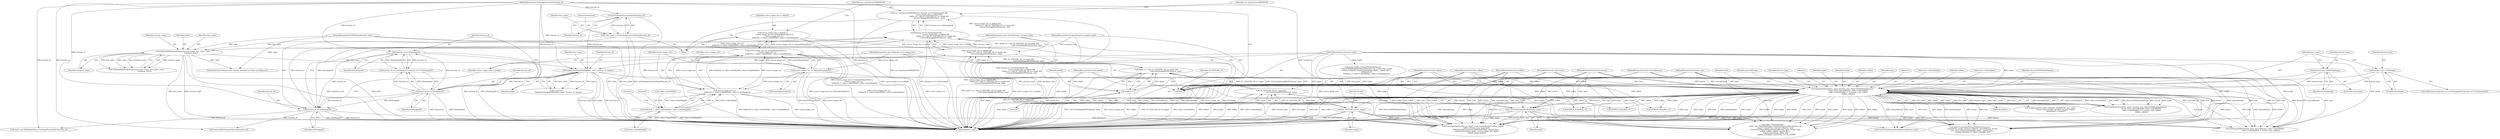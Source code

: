 digraph "0_Chrome_3298d3abf47b3a7a10e44c07d821c68a5c8aa935@API" {
"1000223" [label="(Call,use_copyTextureCHROMIUM = function_id == kTexImage2D &&\n                                       source_image_rect_is_default &&\n                                       depth == 1 && GL_TEXTURE_2D == target &&\n                                       CanUseTexImageByGPU(format, type))"];
"1000225" [label="(Call,function_id == kTexImage2D &&\n                                       source_image_rect_is_default &&\n                                       depth == 1 && GL_TEXTURE_2D == target &&\n                                       CanUseTexImageByGPU(format, type))"];
"1000226" [label="(Call,function_id == kTexImage2D)"];
"1000150" [label="(Call,function_id == kTexImage3D)"];
"1000147" [label="(Call,function_id == kTexImage2D)"];
"1000136" [label="(Call,ValidateTexImageBinding(func_name, function_id, target))"];
"1000127" [label="(Call,ValidateHTMLVideoElement(security_origin, func_name, video,\n                                exception_state))"];
"1000101" [label="(MethodParameterIn,const SecurityOrigin* security_origin)"];
"1000118" [label="(Call,* func_name = GetTexImageFunctionName(function_id))"];
"1000120" [label="(Call,GetTexImageFunctionName(function_id))"];
"1000102" [label="(MethodParameterIn,TexImageFunctionID function_id)"];
"1000111" [label="(MethodParameterIn,HTMLVideoElement* video)"];
"1000115" [label="(MethodParameterIn,ExceptionState& exception_state)"];
"1000103" [label="(MethodParameterIn,GLenum target)"];
"1000229" [label="(Call,source_image_rect_is_default &&\n                                       depth == 1 && GL_TEXTURE_2D == target &&\n                                       CanUseTexImageByGPU(format, type))"];
"1000209" [label="(Call,source_image_rect_is_default =\n       source_image_rect == SentinelEmptyRect() ||\n       source_image_rect ==\n          IntRect(0, 0, video->videoWidth(), video->videoHeight()))"];
"1000211" [label="(Call,source_image_rect == SentinelEmptyRect() ||\n       source_image_rect ==\n          IntRect(0, 0, video->videoWidth(), video->videoHeight()))"];
"1000212" [label="(Call,source_image_rect == SentinelEmptyRect())"];
"1000112" [label="(MethodParameterIn,const IntRect& source_image_rect)"];
"1000215" [label="(Call,source_image_rect ==\n          IntRect(0, 0, video->videoWidth(), video->videoHeight()))"];
"1000217" [label="(Call,IntRect(0, 0, video->videoWidth(), video->videoHeight()))"];
"1000231" [label="(Call,depth == 1 && GL_TEXTURE_2D == target &&\n                                       CanUseTexImageByGPU(format, type))"];
"1000232" [label="(Call,depth == 1)"];
"1000113" [label="(MethodParameterIn,GLsizei depth)"];
"1000235" [label="(Call,GL_TEXTURE_2D == target &&\n                                       CanUseTexImageByGPU(format, type))"];
"1000236" [label="(Call,GL_TEXTURE_2D == target)"];
"1000162" [label="(Call,ValidateTexFunc(func_name, function_type, kSourceHTMLVideoElement,\n                       target, level, internalformat, video->videoWidth(),\n                       video->videoHeight(), 1, 0, format, type, xoffset,\n                       yoffset, zoffset))"];
"1000157" [label="(Call,function_type = kTexSubImage)"];
"1000153" [label="(Call,function_type = kTexImage)"];
"1000104" [label="(MethodParameterIn,GLint level)"];
"1000105" [label="(MethodParameterIn,GLint internalformat)"];
"1000106" [label="(MethodParameterIn,GLenum format)"];
"1000107" [label="(MethodParameterIn,GLenum type)"];
"1000108" [label="(MethodParameterIn,GLint xoffset)"];
"1000109" [label="(MethodParameterIn,GLint yoffset)"];
"1000110" [label="(MethodParameterIn,GLint zoffset)"];
"1000239" [label="(Call,CanUseTexImageByGPU(format, type))"];
"1000150" [label="(Call,function_id == kTexImage3D)"];
"1000175" [label="(Identifier,xoffset)"];
"1000161" [label="(Call,!ValidateTexFunc(func_name, function_type, kSourceHTMLVideoElement,\n                       target, level, internalformat, video->videoWidth(),\n                       video->videoHeight(), 1, 0, format, type, xoffset,\n                       yoffset, zoffset))"];
"1000119" [label="(Identifier,func_name)"];
"1000169" [label="(Call,video->videoWidth())"];
"1000159" [label="(Identifier,kTexSubImage)"];
"1000210" [label="(Identifier,source_image_rect_is_default)"];
"1000235" [label="(Call,GL_TEXTURE_2D == target &&\n                                       CanUseTexImageByGPU(format, type))"];
"1000233" [label="(Identifier,depth)"];
"1000177" [label="(Identifier,zoffset)"];
"1000120" [label="(Call,GetTexImageFunctionName(function_id))"];
"1000134" [label="(Call,* texture =\n      ValidateTexImageBinding(func_name, function_id, target))"];
"1000213" [label="(Identifier,source_image_rect)"];
"1000102" [label="(MethodParameterIn,TexImageFunctionID function_id)"];
"1000112" [label="(MethodParameterIn,const IntRect& source_image_rect)"];
"1000281" [label="(Call,static_cast<WebMediaPlayer::TexImageFunctionID>(function_id))"];
"1000107" [label="(MethodParameterIn,GLenum type)"];
"1000203" [label="(Call,SynthesizeGLError(GL_INVALID_OPERATION, func_name,\n                      \"source sub-rectangle specified via pixel unpack \"\n                      \"parameters is invalid\"))"];
"1000212" [label="(Call,source_image_rect == SentinelEmptyRect())"];
"1000209" [label="(Call,source_image_rect_is_default =\n       source_image_rect == SentinelEmptyRect() ||\n       source_image_rect ==\n          IntRect(0, 0, video->videoWidth(), video->videoHeight()))"];
"1000220" [label="(Call,video->videoWidth())"];
"1000392" [label="(MethodReturn,void)"];
"1000234" [label="(Literal,1)"];
"1000127" [label="(Call,ValidateHTMLVideoElement(security_origin, func_name, video,\n                                exception_state))"];
"1000288" [label="(Call,ConvertTexInternalFormat(internalformat, type))"];
"1000343" [label="(Call,FunctionIDToSnapshotReason(function_id))"];
"1000214" [label="(Call,SentinelEmptyRect())"];
"1000151" [label="(Identifier,function_id)"];
"1000331" [label="(Call,TexImage2DBase(target, level, internalformat, video->videoWidth(),\n                       video->videoHeight(), 0, format, type, nullptr))"];
"1000155" [label="(Identifier,kTexImage)"];
"1000162" [label="(Call,ValidateTexFunc(func_name, function_type, kSourceHTMLVideoElement,\n                       target, level, internalformat, video->videoWidth(),\n                       video->videoHeight(), 1, 0, format, type, xoffset,\n                       yoffset, zoffset))"];
"1000217" [label="(Call,IntRect(0, 0, video->videoWidth(), video->videoHeight()))"];
"1000128" [label="(Identifier,security_origin)"];
"1000136" [label="(Call,ValidateTexImageBinding(func_name, function_id, target))"];
"1000121" [label="(Identifier,function_id)"];
"1000131" [label="(Identifier,exception_state)"];
"1000280" [label="(Call,video->TexImageImpl(\n            static_cast<WebMediaPlayer::TexImageFunctionID>(function_id),\n            target, ContextGL(), texture->Object(), level,\n            ConvertTexInternalFormat(internalformat, type), format, type,\n            xoffset, yoffset, zoffset, unpack_flip_y_,\n            unpack_premultiply_alpha_ &&\n                unpack_colorspace_conversion_ == GL_NONE))"];
"1000111" [label="(MethodParameterIn,HTMLVideoElement* video)"];
"1000165" [label="(Identifier,kSourceHTMLVideoElement)"];
"1000156" [label="(ControlStructure,else)"];
"1000373" [label="(Call,TexImageImpl(function_id, target, level, internalformat, xoffset, yoffset,\n               zoffset, format, type, image.get(),\n               WebGLImageConversion::kHtmlDomVideo, unpack_flip_y_,\n               unpack_premultiply_alpha_, source_image_rect, depth,\n               unpack_image_height))"];
"1000167" [label="(Identifier,level)"];
"1000104" [label="(MethodParameterIn,GLint level)"];
"1000239" [label="(Call,CanUseTexImageByGPU(format, type))"];
"1000101" [label="(MethodParameterIn,const SecurityOrigin* security_origin)"];
"1000145" [label="(ControlStructure,if (function_id == kTexImage2D || function_id == kTexImage3D))"];
"1000126" [label="(Call,!ValidateHTMLVideoElement(security_origin, func_name, video,\n                                exception_state))"];
"1000232" [label="(Call,depth == 1)"];
"1000106" [label="(MethodParameterIn,GLenum format)"];
"1000168" [label="(Identifier,internalformat)"];
"1000148" [label="(Identifier,function_id)"];
"1000164" [label="(Identifier,function_type)"];
"1000227" [label="(Identifier,function_id)"];
"1000172" [label="(Literal,0)"];
"1000109" [label="(MethodParameterIn,GLint yoffset)"];
"1000236" [label="(Call,GL_TEXTURE_2D == target)"];
"1000154" [label="(Identifier,function_type)"];
"1000230" [label="(Identifier,source_image_rect_is_default)"];
"1000365" [label="(Call,VideoFrameToImage(video, already_uploaded_id, frame_metadata_ptr))"];
"1000116" [label="(Block,)"];
"1000251" [label="(Call,DCHECK_EQ(zoffset, 0))"];
"1000342" [label="(Call,image_buffer->CopyToPlatformTexture(\n                FunctionIDToSnapshotReason(function_id), ContextGL(), target,\n                texture->Object(), unpack_premultiply_alpha_, unpack_flip_y_,\n                IntPoint(0, 0),\n                IntRect(0, 0, video->videoWidth(), video->videoHeight())))"];
"1000231" [label="(Call,depth == 1 && GL_TEXTURE_2D == target &&\n                                       CanUseTexImageByGPU(format, type))"];
"1000166" [label="(Identifier,target)"];
"1000110" [label="(MethodParameterIn,GLint zoffset)"];
"1000130" [label="(Identifier,video)"];
"1000248" [label="(Call,DCHECK_EQ(yoffset, 0))"];
"1000245" [label="(Call,DCHECK_EQ(xoffset, 0))"];
"1000229" [label="(Call,source_image_rect_is_default &&\n                                       depth == 1 && GL_TEXTURE_2D == target &&\n                                       CanUseTexImageByGPU(format, type))"];
"1000223" [label="(Call,use_copyTextureCHROMIUM = function_id == kTexImage2D &&\n                                       source_image_rect_is_default &&\n                                       depth == 1 && GL_TEXTURE_2D == target &&\n                                       CanUseTexImageByGPU(format, type))"];
"1000173" [label="(Identifier,format)"];
"1000147" [label="(Call,function_id == kTexImage2D)"];
"1000238" [label="(Identifier,target)"];
"1000113" [label="(MethodParameterIn,GLsizei depth)"];
"1000123" [label="(Call,isContextLost())"];
"1000237" [label="(Identifier,GL_TEXTURE_2D)"];
"1000158" [label="(Identifier,function_type)"];
"1000240" [label="(Identifier,format)"];
"1000224" [label="(Identifier,use_copyTextureCHROMIUM)"];
"1000219" [label="(Literal,0)"];
"1000211" [label="(Call,source_image_rect == SentinelEmptyRect() ||\n       source_image_rect ==\n          IntRect(0, 0, video->videoWidth(), video->videoHeight()))"];
"1000226" [label="(Call,function_id == kTexImage2D)"];
"1000118" [label="(Call,* func_name = GetTexImageFunctionName(function_id))"];
"1000105" [label="(MethodParameterIn,GLint internalformat)"];
"1000176" [label="(Identifier,yoffset)"];
"1000216" [label="(Identifier,source_image_rect)"];
"1000139" [label="(Identifier,target)"];
"1000153" [label="(Call,function_type = kTexImage)"];
"1000241" [label="(Identifier,type)"];
"1000228" [label="(Identifier,kTexImage2D)"];
"1000103" [label="(MethodParameterIn,GLenum target)"];
"1000221" [label="(Call,video->videoHeight())"];
"1000174" [label="(Identifier,type)"];
"1000215" [label="(Call,source_image_rect ==\n          IntRect(0, 0, video->videoWidth(), video->videoHeight()))"];
"1000243" [label="(Identifier,use_copyTextureCHROMIUM)"];
"1000137" [label="(Identifier,func_name)"];
"1000171" [label="(Literal,1)"];
"1000157" [label="(Call,function_type = kTexSubImage)"];
"1000225" [label="(Call,function_id == kTexImage2D &&\n                                       source_image_rect_is_default &&\n                                       depth == 1 && GL_TEXTURE_2D == target &&\n                                       CanUseTexImageByGPU(format, type))"];
"1000138" [label="(Identifier,function_id)"];
"1000152" [label="(Identifier,kTexImage3D)"];
"1000170" [label="(Call,video->videoHeight())"];
"1000149" [label="(Identifier,kTexImage2D)"];
"1000108" [label="(MethodParameterIn,GLint xoffset)"];
"1000115" [label="(MethodParameterIn,ExceptionState& exception_state)"];
"1000129" [label="(Identifier,func_name)"];
"1000146" [label="(Call,function_id == kTexImage2D || function_id == kTexImage3D)"];
"1000163" [label="(Identifier,func_name)"];
"1000218" [label="(Literal,0)"];
"1000255" [label="(Call,video->CopyVideoTextureToPlatformTexture(\n            ContextGL(), target, texture->Object(), internalformat, format,\n            type, level, unpack_premultiply_alpha_, unpack_flip_y_,\n            already_uploaded_id, frame_metadata_ptr))"];
"1000223" -> "1000116"  [label="AST: "];
"1000223" -> "1000225"  [label="CFG: "];
"1000224" -> "1000223"  [label="AST: "];
"1000225" -> "1000223"  [label="AST: "];
"1000243" -> "1000223"  [label="CFG: "];
"1000223" -> "1000392"  [label="DDG: function_id == kTexImage2D &&\n                                       source_image_rect_is_default &&\n                                       depth == 1 && GL_TEXTURE_2D == target &&\n                                       CanUseTexImageByGPU(format, type)"];
"1000223" -> "1000392"  [label="DDG: use_copyTextureCHROMIUM"];
"1000225" -> "1000223"  [label="DDG: function_id == kTexImage2D"];
"1000225" -> "1000223"  [label="DDG: source_image_rect_is_default &&\n                                       depth == 1 && GL_TEXTURE_2D == target &&\n                                       CanUseTexImageByGPU(format, type)"];
"1000225" -> "1000226"  [label="CFG: "];
"1000225" -> "1000229"  [label="CFG: "];
"1000226" -> "1000225"  [label="AST: "];
"1000229" -> "1000225"  [label="AST: "];
"1000225" -> "1000392"  [label="DDG: function_id == kTexImage2D"];
"1000225" -> "1000392"  [label="DDG: source_image_rect_is_default &&\n                                       depth == 1 && GL_TEXTURE_2D == target &&\n                                       CanUseTexImageByGPU(format, type)"];
"1000226" -> "1000225"  [label="DDG: function_id"];
"1000226" -> "1000225"  [label="DDG: kTexImage2D"];
"1000229" -> "1000225"  [label="DDG: source_image_rect_is_default"];
"1000229" -> "1000225"  [label="DDG: depth == 1 && GL_TEXTURE_2D == target &&\n                                       CanUseTexImageByGPU(format, type)"];
"1000226" -> "1000228"  [label="CFG: "];
"1000227" -> "1000226"  [label="AST: "];
"1000228" -> "1000226"  [label="AST: "];
"1000230" -> "1000226"  [label="CFG: "];
"1000226" -> "1000392"  [label="DDG: function_id"];
"1000226" -> "1000392"  [label="DDG: kTexImage2D"];
"1000150" -> "1000226"  [label="DDG: function_id"];
"1000147" -> "1000226"  [label="DDG: function_id"];
"1000147" -> "1000226"  [label="DDG: kTexImage2D"];
"1000102" -> "1000226"  [label="DDG: function_id"];
"1000226" -> "1000281"  [label="DDG: function_id"];
"1000226" -> "1000343"  [label="DDG: function_id"];
"1000226" -> "1000373"  [label="DDG: function_id"];
"1000150" -> "1000146"  [label="AST: "];
"1000150" -> "1000152"  [label="CFG: "];
"1000151" -> "1000150"  [label="AST: "];
"1000152" -> "1000150"  [label="AST: "];
"1000146" -> "1000150"  [label="CFG: "];
"1000150" -> "1000392"  [label="DDG: function_id"];
"1000150" -> "1000392"  [label="DDG: kTexImage3D"];
"1000150" -> "1000146"  [label="DDG: function_id"];
"1000150" -> "1000146"  [label="DDG: kTexImage3D"];
"1000147" -> "1000150"  [label="DDG: function_id"];
"1000102" -> "1000150"  [label="DDG: function_id"];
"1000147" -> "1000146"  [label="AST: "];
"1000147" -> "1000149"  [label="CFG: "];
"1000148" -> "1000147"  [label="AST: "];
"1000149" -> "1000147"  [label="AST: "];
"1000151" -> "1000147"  [label="CFG: "];
"1000146" -> "1000147"  [label="CFG: "];
"1000147" -> "1000392"  [label="DDG: kTexImage2D"];
"1000147" -> "1000392"  [label="DDG: function_id"];
"1000147" -> "1000146"  [label="DDG: function_id"];
"1000147" -> "1000146"  [label="DDG: kTexImage2D"];
"1000136" -> "1000147"  [label="DDG: function_id"];
"1000102" -> "1000147"  [label="DDG: function_id"];
"1000136" -> "1000134"  [label="AST: "];
"1000136" -> "1000139"  [label="CFG: "];
"1000137" -> "1000136"  [label="AST: "];
"1000138" -> "1000136"  [label="AST: "];
"1000139" -> "1000136"  [label="AST: "];
"1000134" -> "1000136"  [label="CFG: "];
"1000136" -> "1000392"  [label="DDG: target"];
"1000136" -> "1000392"  [label="DDG: function_id"];
"1000136" -> "1000392"  [label="DDG: func_name"];
"1000136" -> "1000134"  [label="DDG: func_name"];
"1000136" -> "1000134"  [label="DDG: function_id"];
"1000136" -> "1000134"  [label="DDG: target"];
"1000127" -> "1000136"  [label="DDG: func_name"];
"1000120" -> "1000136"  [label="DDG: function_id"];
"1000102" -> "1000136"  [label="DDG: function_id"];
"1000103" -> "1000136"  [label="DDG: target"];
"1000136" -> "1000162"  [label="DDG: func_name"];
"1000136" -> "1000162"  [label="DDG: target"];
"1000127" -> "1000126"  [label="AST: "];
"1000127" -> "1000131"  [label="CFG: "];
"1000128" -> "1000127"  [label="AST: "];
"1000129" -> "1000127"  [label="AST: "];
"1000130" -> "1000127"  [label="AST: "];
"1000131" -> "1000127"  [label="AST: "];
"1000126" -> "1000127"  [label="CFG: "];
"1000127" -> "1000392"  [label="DDG: video"];
"1000127" -> "1000392"  [label="DDG: func_name"];
"1000127" -> "1000392"  [label="DDG: security_origin"];
"1000127" -> "1000392"  [label="DDG: exception_state"];
"1000127" -> "1000126"  [label="DDG: security_origin"];
"1000127" -> "1000126"  [label="DDG: func_name"];
"1000127" -> "1000126"  [label="DDG: video"];
"1000127" -> "1000126"  [label="DDG: exception_state"];
"1000101" -> "1000127"  [label="DDG: security_origin"];
"1000118" -> "1000127"  [label="DDG: func_name"];
"1000111" -> "1000127"  [label="DDG: video"];
"1000115" -> "1000127"  [label="DDG: exception_state"];
"1000127" -> "1000365"  [label="DDG: video"];
"1000101" -> "1000100"  [label="AST: "];
"1000101" -> "1000392"  [label="DDG: security_origin"];
"1000118" -> "1000116"  [label="AST: "];
"1000118" -> "1000120"  [label="CFG: "];
"1000119" -> "1000118"  [label="AST: "];
"1000120" -> "1000118"  [label="AST: "];
"1000123" -> "1000118"  [label="CFG: "];
"1000118" -> "1000392"  [label="DDG: GetTexImageFunctionName(function_id)"];
"1000118" -> "1000392"  [label="DDG: func_name"];
"1000120" -> "1000118"  [label="DDG: function_id"];
"1000120" -> "1000121"  [label="CFG: "];
"1000121" -> "1000120"  [label="AST: "];
"1000120" -> "1000392"  [label="DDG: function_id"];
"1000102" -> "1000120"  [label="DDG: function_id"];
"1000102" -> "1000100"  [label="AST: "];
"1000102" -> "1000392"  [label="DDG: function_id"];
"1000102" -> "1000281"  [label="DDG: function_id"];
"1000102" -> "1000343"  [label="DDG: function_id"];
"1000102" -> "1000373"  [label="DDG: function_id"];
"1000111" -> "1000100"  [label="AST: "];
"1000111" -> "1000392"  [label="DDG: video"];
"1000111" -> "1000365"  [label="DDG: video"];
"1000115" -> "1000100"  [label="AST: "];
"1000115" -> "1000392"  [label="DDG: exception_state"];
"1000103" -> "1000100"  [label="AST: "];
"1000103" -> "1000392"  [label="DDG: target"];
"1000103" -> "1000162"  [label="DDG: target"];
"1000103" -> "1000236"  [label="DDG: target"];
"1000103" -> "1000255"  [label="DDG: target"];
"1000103" -> "1000280"  [label="DDG: target"];
"1000103" -> "1000331"  [label="DDG: target"];
"1000103" -> "1000342"  [label="DDG: target"];
"1000103" -> "1000373"  [label="DDG: target"];
"1000229" -> "1000230"  [label="CFG: "];
"1000229" -> "1000231"  [label="CFG: "];
"1000230" -> "1000229"  [label="AST: "];
"1000231" -> "1000229"  [label="AST: "];
"1000229" -> "1000392"  [label="DDG: depth == 1 && GL_TEXTURE_2D == target &&\n                                       CanUseTexImageByGPU(format, type)"];
"1000229" -> "1000392"  [label="DDG: source_image_rect_is_default"];
"1000209" -> "1000229"  [label="DDG: source_image_rect_is_default"];
"1000231" -> "1000229"  [label="DDG: depth == 1"];
"1000231" -> "1000229"  [label="DDG: GL_TEXTURE_2D == target &&\n                                       CanUseTexImageByGPU(format, type)"];
"1000209" -> "1000116"  [label="AST: "];
"1000209" -> "1000211"  [label="CFG: "];
"1000210" -> "1000209"  [label="AST: "];
"1000211" -> "1000209"  [label="AST: "];
"1000224" -> "1000209"  [label="CFG: "];
"1000209" -> "1000392"  [label="DDG: source_image_rect_is_default"];
"1000209" -> "1000392"  [label="DDG: source_image_rect == SentinelEmptyRect() ||\n       source_image_rect ==\n          IntRect(0, 0, video->videoWidth(), video->videoHeight())"];
"1000211" -> "1000209"  [label="DDG: source_image_rect == SentinelEmptyRect()"];
"1000211" -> "1000209"  [label="DDG: source_image_rect ==\n          IntRect(0, 0, video->videoWidth(), video->videoHeight())"];
"1000211" -> "1000212"  [label="CFG: "];
"1000211" -> "1000215"  [label="CFG: "];
"1000212" -> "1000211"  [label="AST: "];
"1000215" -> "1000211"  [label="AST: "];
"1000211" -> "1000392"  [label="DDG: source_image_rect == SentinelEmptyRect()"];
"1000211" -> "1000392"  [label="DDG: source_image_rect ==\n          IntRect(0, 0, video->videoWidth(), video->videoHeight())"];
"1000212" -> "1000211"  [label="DDG: source_image_rect"];
"1000212" -> "1000211"  [label="DDG: SentinelEmptyRect()"];
"1000215" -> "1000211"  [label="DDG: source_image_rect"];
"1000215" -> "1000211"  [label="DDG: IntRect(0, 0, video->videoWidth(), video->videoHeight())"];
"1000212" -> "1000214"  [label="CFG: "];
"1000213" -> "1000212"  [label="AST: "];
"1000214" -> "1000212"  [label="AST: "];
"1000216" -> "1000212"  [label="CFG: "];
"1000212" -> "1000392"  [label="DDG: SentinelEmptyRect()"];
"1000212" -> "1000392"  [label="DDG: source_image_rect"];
"1000112" -> "1000212"  [label="DDG: source_image_rect"];
"1000212" -> "1000215"  [label="DDG: source_image_rect"];
"1000212" -> "1000373"  [label="DDG: source_image_rect"];
"1000112" -> "1000100"  [label="AST: "];
"1000112" -> "1000392"  [label="DDG: source_image_rect"];
"1000112" -> "1000215"  [label="DDG: source_image_rect"];
"1000112" -> "1000373"  [label="DDG: source_image_rect"];
"1000215" -> "1000217"  [label="CFG: "];
"1000216" -> "1000215"  [label="AST: "];
"1000217" -> "1000215"  [label="AST: "];
"1000215" -> "1000392"  [label="DDG: source_image_rect"];
"1000215" -> "1000392"  [label="DDG: IntRect(0, 0, video->videoWidth(), video->videoHeight())"];
"1000217" -> "1000215"  [label="DDG: 0"];
"1000217" -> "1000215"  [label="DDG: video->videoWidth()"];
"1000217" -> "1000215"  [label="DDG: video->videoHeight()"];
"1000215" -> "1000373"  [label="DDG: source_image_rect"];
"1000217" -> "1000221"  [label="CFG: "];
"1000218" -> "1000217"  [label="AST: "];
"1000219" -> "1000217"  [label="AST: "];
"1000220" -> "1000217"  [label="AST: "];
"1000221" -> "1000217"  [label="AST: "];
"1000217" -> "1000392"  [label="DDG: video->videoHeight()"];
"1000217" -> "1000392"  [label="DDG: video->videoWidth()"];
"1000231" -> "1000232"  [label="CFG: "];
"1000231" -> "1000235"  [label="CFG: "];
"1000232" -> "1000231"  [label="AST: "];
"1000235" -> "1000231"  [label="AST: "];
"1000231" -> "1000392"  [label="DDG: GL_TEXTURE_2D == target &&\n                                       CanUseTexImageByGPU(format, type)"];
"1000231" -> "1000392"  [label="DDG: depth == 1"];
"1000232" -> "1000231"  [label="DDG: depth"];
"1000232" -> "1000231"  [label="DDG: 1"];
"1000235" -> "1000231"  [label="DDG: GL_TEXTURE_2D == target"];
"1000235" -> "1000231"  [label="DDG: CanUseTexImageByGPU(format, type)"];
"1000232" -> "1000234"  [label="CFG: "];
"1000233" -> "1000232"  [label="AST: "];
"1000234" -> "1000232"  [label="AST: "];
"1000237" -> "1000232"  [label="CFG: "];
"1000232" -> "1000392"  [label="DDG: depth"];
"1000113" -> "1000232"  [label="DDG: depth"];
"1000232" -> "1000373"  [label="DDG: depth"];
"1000113" -> "1000100"  [label="AST: "];
"1000113" -> "1000392"  [label="DDG: depth"];
"1000113" -> "1000373"  [label="DDG: depth"];
"1000235" -> "1000236"  [label="CFG: "];
"1000235" -> "1000239"  [label="CFG: "];
"1000236" -> "1000235"  [label="AST: "];
"1000239" -> "1000235"  [label="AST: "];
"1000235" -> "1000392"  [label="DDG: GL_TEXTURE_2D == target"];
"1000235" -> "1000392"  [label="DDG: CanUseTexImageByGPU(format, type)"];
"1000236" -> "1000235"  [label="DDG: GL_TEXTURE_2D"];
"1000236" -> "1000235"  [label="DDG: target"];
"1000239" -> "1000235"  [label="DDG: format"];
"1000239" -> "1000235"  [label="DDG: type"];
"1000236" -> "1000238"  [label="CFG: "];
"1000237" -> "1000236"  [label="AST: "];
"1000238" -> "1000236"  [label="AST: "];
"1000240" -> "1000236"  [label="CFG: "];
"1000236" -> "1000392"  [label="DDG: GL_TEXTURE_2D"];
"1000236" -> "1000392"  [label="DDG: target"];
"1000162" -> "1000236"  [label="DDG: target"];
"1000236" -> "1000255"  [label="DDG: target"];
"1000236" -> "1000280"  [label="DDG: target"];
"1000236" -> "1000331"  [label="DDG: target"];
"1000236" -> "1000373"  [label="DDG: target"];
"1000162" -> "1000161"  [label="AST: "];
"1000162" -> "1000177"  [label="CFG: "];
"1000163" -> "1000162"  [label="AST: "];
"1000164" -> "1000162"  [label="AST: "];
"1000165" -> "1000162"  [label="AST: "];
"1000166" -> "1000162"  [label="AST: "];
"1000167" -> "1000162"  [label="AST: "];
"1000168" -> "1000162"  [label="AST: "];
"1000169" -> "1000162"  [label="AST: "];
"1000170" -> "1000162"  [label="AST: "];
"1000171" -> "1000162"  [label="AST: "];
"1000172" -> "1000162"  [label="AST: "];
"1000173" -> "1000162"  [label="AST: "];
"1000174" -> "1000162"  [label="AST: "];
"1000175" -> "1000162"  [label="AST: "];
"1000176" -> "1000162"  [label="AST: "];
"1000177" -> "1000162"  [label="AST: "];
"1000161" -> "1000162"  [label="CFG: "];
"1000162" -> "1000392"  [label="DDG: function_type"];
"1000162" -> "1000392"  [label="DDG: internalformat"];
"1000162" -> "1000392"  [label="DDG: video->videoWidth()"];
"1000162" -> "1000392"  [label="DDG: target"];
"1000162" -> "1000392"  [label="DDG: level"];
"1000162" -> "1000392"  [label="DDG: yoffset"];
"1000162" -> "1000392"  [label="DDG: format"];
"1000162" -> "1000392"  [label="DDG: zoffset"];
"1000162" -> "1000392"  [label="DDG: video->videoHeight()"];
"1000162" -> "1000392"  [label="DDG: func_name"];
"1000162" -> "1000392"  [label="DDG: type"];
"1000162" -> "1000392"  [label="DDG: xoffset"];
"1000162" -> "1000392"  [label="DDG: kSourceHTMLVideoElement"];
"1000162" -> "1000161"  [label="DDG: internalformat"];
"1000162" -> "1000161"  [label="DDG: 0"];
"1000162" -> "1000161"  [label="DDG: video->videoHeight()"];
"1000162" -> "1000161"  [label="DDG: video->videoWidth()"];
"1000162" -> "1000161"  [label="DDG: yoffset"];
"1000162" -> "1000161"  [label="DDG: kSourceHTMLVideoElement"];
"1000162" -> "1000161"  [label="DDG: format"];
"1000162" -> "1000161"  [label="DDG: target"];
"1000162" -> "1000161"  [label="DDG: xoffset"];
"1000162" -> "1000161"  [label="DDG: zoffset"];
"1000162" -> "1000161"  [label="DDG: func_name"];
"1000162" -> "1000161"  [label="DDG: function_type"];
"1000162" -> "1000161"  [label="DDG: type"];
"1000162" -> "1000161"  [label="DDG: 1"];
"1000162" -> "1000161"  [label="DDG: level"];
"1000157" -> "1000162"  [label="DDG: function_type"];
"1000153" -> "1000162"  [label="DDG: function_type"];
"1000104" -> "1000162"  [label="DDG: level"];
"1000105" -> "1000162"  [label="DDG: internalformat"];
"1000106" -> "1000162"  [label="DDG: format"];
"1000107" -> "1000162"  [label="DDG: type"];
"1000108" -> "1000162"  [label="DDG: xoffset"];
"1000109" -> "1000162"  [label="DDG: yoffset"];
"1000110" -> "1000162"  [label="DDG: zoffset"];
"1000162" -> "1000203"  [label="DDG: func_name"];
"1000162" -> "1000239"  [label="DDG: format"];
"1000162" -> "1000239"  [label="DDG: type"];
"1000162" -> "1000245"  [label="DDG: xoffset"];
"1000162" -> "1000248"  [label="DDG: yoffset"];
"1000162" -> "1000251"  [label="DDG: zoffset"];
"1000162" -> "1000255"  [label="DDG: target"];
"1000162" -> "1000255"  [label="DDG: internalformat"];
"1000162" -> "1000255"  [label="DDG: format"];
"1000162" -> "1000255"  [label="DDG: type"];
"1000162" -> "1000255"  [label="DDG: level"];
"1000162" -> "1000280"  [label="DDG: target"];
"1000162" -> "1000280"  [label="DDG: level"];
"1000162" -> "1000280"  [label="DDG: format"];
"1000162" -> "1000280"  [label="DDG: xoffset"];
"1000162" -> "1000280"  [label="DDG: yoffset"];
"1000162" -> "1000280"  [label="DDG: zoffset"];
"1000162" -> "1000288"  [label="DDG: internalformat"];
"1000162" -> "1000288"  [label="DDG: type"];
"1000162" -> "1000331"  [label="DDG: target"];
"1000162" -> "1000331"  [label="DDG: level"];
"1000162" -> "1000331"  [label="DDG: internalformat"];
"1000162" -> "1000331"  [label="DDG: format"];
"1000162" -> "1000331"  [label="DDG: type"];
"1000162" -> "1000373"  [label="DDG: target"];
"1000162" -> "1000373"  [label="DDG: level"];
"1000162" -> "1000373"  [label="DDG: internalformat"];
"1000162" -> "1000373"  [label="DDG: xoffset"];
"1000162" -> "1000373"  [label="DDG: yoffset"];
"1000162" -> "1000373"  [label="DDG: zoffset"];
"1000162" -> "1000373"  [label="DDG: format"];
"1000162" -> "1000373"  [label="DDG: type"];
"1000157" -> "1000156"  [label="AST: "];
"1000157" -> "1000159"  [label="CFG: "];
"1000158" -> "1000157"  [label="AST: "];
"1000159" -> "1000157"  [label="AST: "];
"1000163" -> "1000157"  [label="CFG: "];
"1000157" -> "1000392"  [label="DDG: kTexSubImage"];
"1000153" -> "1000145"  [label="AST: "];
"1000153" -> "1000155"  [label="CFG: "];
"1000154" -> "1000153"  [label="AST: "];
"1000155" -> "1000153"  [label="AST: "];
"1000163" -> "1000153"  [label="CFG: "];
"1000153" -> "1000392"  [label="DDG: kTexImage"];
"1000104" -> "1000100"  [label="AST: "];
"1000104" -> "1000392"  [label="DDG: level"];
"1000104" -> "1000255"  [label="DDG: level"];
"1000104" -> "1000280"  [label="DDG: level"];
"1000104" -> "1000331"  [label="DDG: level"];
"1000104" -> "1000373"  [label="DDG: level"];
"1000105" -> "1000100"  [label="AST: "];
"1000105" -> "1000392"  [label="DDG: internalformat"];
"1000105" -> "1000255"  [label="DDG: internalformat"];
"1000105" -> "1000288"  [label="DDG: internalformat"];
"1000105" -> "1000331"  [label="DDG: internalformat"];
"1000105" -> "1000373"  [label="DDG: internalformat"];
"1000106" -> "1000100"  [label="AST: "];
"1000106" -> "1000392"  [label="DDG: format"];
"1000106" -> "1000239"  [label="DDG: format"];
"1000106" -> "1000255"  [label="DDG: format"];
"1000106" -> "1000280"  [label="DDG: format"];
"1000106" -> "1000331"  [label="DDG: format"];
"1000106" -> "1000373"  [label="DDG: format"];
"1000107" -> "1000100"  [label="AST: "];
"1000107" -> "1000392"  [label="DDG: type"];
"1000107" -> "1000239"  [label="DDG: type"];
"1000107" -> "1000255"  [label="DDG: type"];
"1000107" -> "1000288"  [label="DDG: type"];
"1000107" -> "1000280"  [label="DDG: type"];
"1000107" -> "1000331"  [label="DDG: type"];
"1000107" -> "1000373"  [label="DDG: type"];
"1000108" -> "1000100"  [label="AST: "];
"1000108" -> "1000392"  [label="DDG: xoffset"];
"1000108" -> "1000245"  [label="DDG: xoffset"];
"1000108" -> "1000280"  [label="DDG: xoffset"];
"1000108" -> "1000373"  [label="DDG: xoffset"];
"1000109" -> "1000100"  [label="AST: "];
"1000109" -> "1000392"  [label="DDG: yoffset"];
"1000109" -> "1000248"  [label="DDG: yoffset"];
"1000109" -> "1000280"  [label="DDG: yoffset"];
"1000109" -> "1000373"  [label="DDG: yoffset"];
"1000110" -> "1000100"  [label="AST: "];
"1000110" -> "1000392"  [label="DDG: zoffset"];
"1000110" -> "1000251"  [label="DDG: zoffset"];
"1000110" -> "1000280"  [label="DDG: zoffset"];
"1000110" -> "1000373"  [label="DDG: zoffset"];
"1000239" -> "1000241"  [label="CFG: "];
"1000240" -> "1000239"  [label="AST: "];
"1000241" -> "1000239"  [label="AST: "];
"1000239" -> "1000392"  [label="DDG: format"];
"1000239" -> "1000392"  [label="DDG: type"];
"1000239" -> "1000255"  [label="DDG: format"];
"1000239" -> "1000255"  [label="DDG: type"];
"1000239" -> "1000288"  [label="DDG: type"];
"1000239" -> "1000280"  [label="DDG: format"];
"1000239" -> "1000331"  [label="DDG: format"];
"1000239" -> "1000331"  [label="DDG: type"];
"1000239" -> "1000373"  [label="DDG: format"];
"1000239" -> "1000373"  [label="DDG: type"];
}
